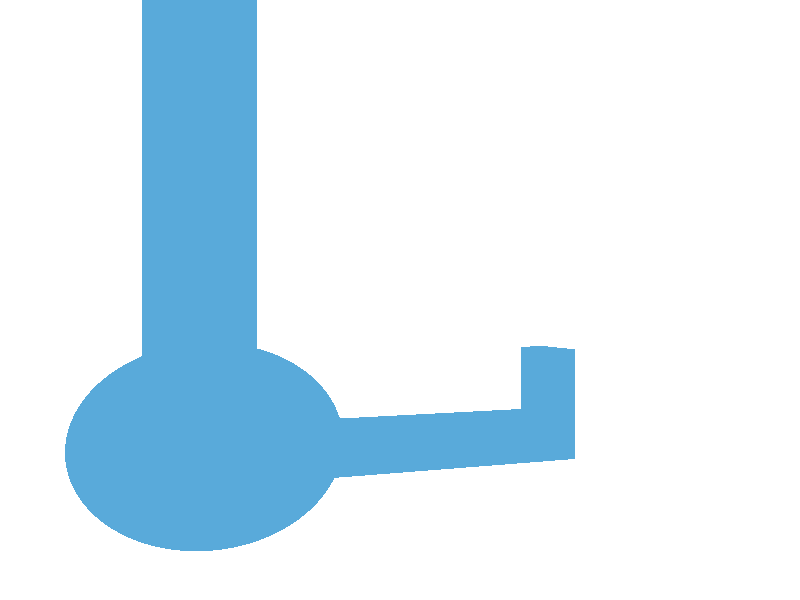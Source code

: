 #version 3.7;

// login.pov is the artistic teaser image shown on the login webpage.

global_settings {
    assumed_gamma 1.0
}

camera {
    location <0,-20,7>
    direction y
    right x
    up z
}

sky_sphere { pigment { rgb 1 } }

light_source {
    <-60,-30,40>, rgb 1
}

merge {
    box {
        <-1,-1,-30>,<1,1,3000>
        rotate <0,0,50>
        translate <-5,0,33>
    }
    sphere {
        <-5,1,2>,3.5

    }
    merge {
        box {
            <-1,-1,-6>,<1,1,6>
        }
        box {
            <0.999,-1,5>,<4,1,6>
            rotate <0,0,90>
        }
        scale 0.8
        rotate <90,0,110>
        translate <0,1,2>
    }
    texture {
        pigment {
            rgbf <0.1,0.4,0.7,0.9>
        }
        finish {
            reflection 0.2
            ambient 0
            diffuse albedo 0.3
            specular 0.7
        }
    }
    interior {
        ior 2.4
    }
}
